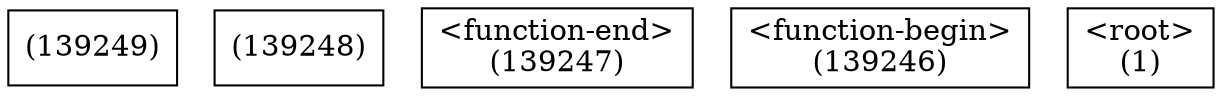 digraph graphname {
n139249 [shape=box,label="(139249)"];
n139248 [shape=box,label="(139248)"];
n139247 [shape=box,label="<function-end>
(139247)"];
n139246 [shape=box,label="<function-begin>
(139246)"];
n1 [shape=box,label="<root>
(1)"];
}

